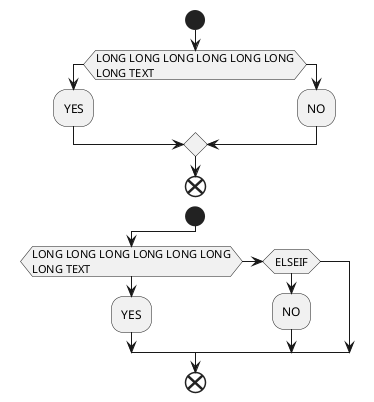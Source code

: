 {
  "sha1": "lfvg7kjn4he99q7ucmn9677so2ltd98",
  "insertion": {
    "when": "2024-06-03T18:59:34.086Z",
    "url": "https://github.com/plantuml/plantuml/issues/657#issuecomment-1505398332",
    "user": "plantuml@gmail.com"
  }
}
@startuml
<style>
activityDiagram {
    diamond {
        MaximumWidth 200
    }
}
</style>

start
  if (LONG LONG LONG LONG LONG LONG LONG TEXT) then
      :YES;
  else
      :NO;
  endif
end

start
  if (LONG LONG LONG LONG LONG LONG LONG TEXT) then
      :YES;
  elseif (ELSEIF)
      :NO;
  endif
end
@enduml
